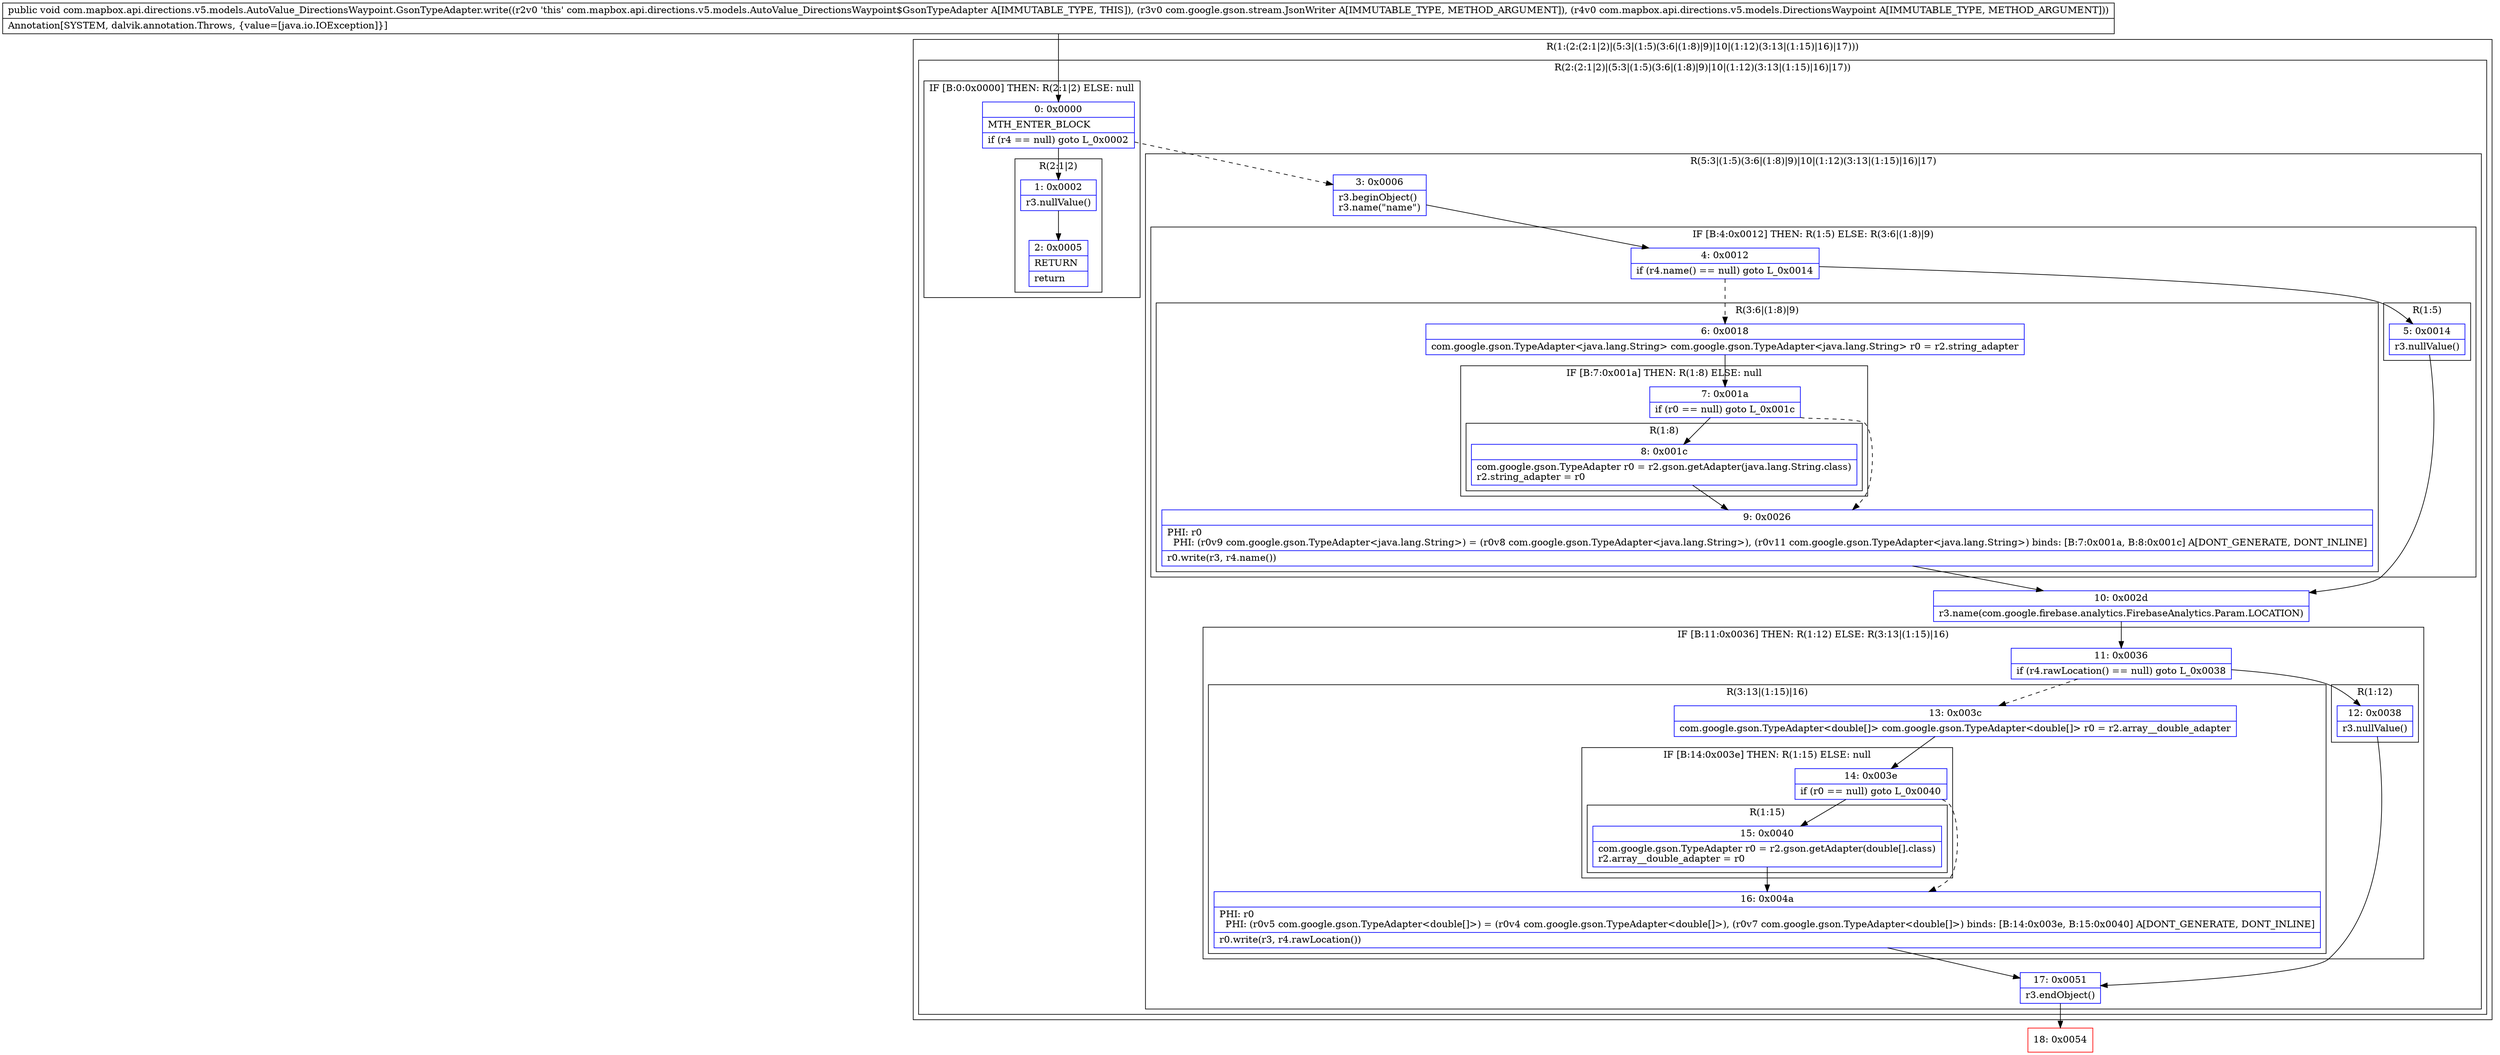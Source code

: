 digraph "CFG forcom.mapbox.api.directions.v5.models.AutoValue_DirectionsWaypoint.GsonTypeAdapter.write(Lcom\/google\/gson\/stream\/JsonWriter;Lcom\/mapbox\/api\/directions\/v5\/models\/DirectionsWaypoint;)V" {
subgraph cluster_Region_1959633989 {
label = "R(1:(2:(2:1|2)|(5:3|(1:5)(3:6|(1:8)|9)|10|(1:12)(3:13|(1:15)|16)|17)))";
node [shape=record,color=blue];
subgraph cluster_Region_1901019216 {
label = "R(2:(2:1|2)|(5:3|(1:5)(3:6|(1:8)|9)|10|(1:12)(3:13|(1:15)|16)|17))";
node [shape=record,color=blue];
subgraph cluster_IfRegion_432119075 {
label = "IF [B:0:0x0000] THEN: R(2:1|2) ELSE: null";
node [shape=record,color=blue];
Node_0 [shape=record,label="{0\:\ 0x0000|MTH_ENTER_BLOCK\l|if (r4 == null) goto L_0x0002\l}"];
subgraph cluster_Region_2141133052 {
label = "R(2:1|2)";
node [shape=record,color=blue];
Node_1 [shape=record,label="{1\:\ 0x0002|r3.nullValue()\l}"];
Node_2 [shape=record,label="{2\:\ 0x0005|RETURN\l|return\l}"];
}
}
subgraph cluster_Region_1718187206 {
label = "R(5:3|(1:5)(3:6|(1:8)|9)|10|(1:12)(3:13|(1:15)|16)|17)";
node [shape=record,color=blue];
Node_3 [shape=record,label="{3\:\ 0x0006|r3.beginObject()\lr3.name(\"name\")\l}"];
subgraph cluster_IfRegion_1831859611 {
label = "IF [B:4:0x0012] THEN: R(1:5) ELSE: R(3:6|(1:8)|9)";
node [shape=record,color=blue];
Node_4 [shape=record,label="{4\:\ 0x0012|if (r4.name() == null) goto L_0x0014\l}"];
subgraph cluster_Region_2022856088 {
label = "R(1:5)";
node [shape=record,color=blue];
Node_5 [shape=record,label="{5\:\ 0x0014|r3.nullValue()\l}"];
}
subgraph cluster_Region_2047433960 {
label = "R(3:6|(1:8)|9)";
node [shape=record,color=blue];
Node_6 [shape=record,label="{6\:\ 0x0018|com.google.gson.TypeAdapter\<java.lang.String\> com.google.gson.TypeAdapter\<java.lang.String\> r0 = r2.string_adapter\l}"];
subgraph cluster_IfRegion_150364236 {
label = "IF [B:7:0x001a] THEN: R(1:8) ELSE: null";
node [shape=record,color=blue];
Node_7 [shape=record,label="{7\:\ 0x001a|if (r0 == null) goto L_0x001c\l}"];
subgraph cluster_Region_859769693 {
label = "R(1:8)";
node [shape=record,color=blue];
Node_8 [shape=record,label="{8\:\ 0x001c|com.google.gson.TypeAdapter r0 = r2.gson.getAdapter(java.lang.String.class)\lr2.string_adapter = r0\l}"];
}
}
Node_9 [shape=record,label="{9\:\ 0x0026|PHI: r0 \l  PHI: (r0v9 com.google.gson.TypeAdapter\<java.lang.String\>) = (r0v8 com.google.gson.TypeAdapter\<java.lang.String\>), (r0v11 com.google.gson.TypeAdapter\<java.lang.String\>) binds: [B:7:0x001a, B:8:0x001c] A[DONT_GENERATE, DONT_INLINE]\l|r0.write(r3, r4.name())\l}"];
}
}
Node_10 [shape=record,label="{10\:\ 0x002d|r3.name(com.google.firebase.analytics.FirebaseAnalytics.Param.LOCATION)\l}"];
subgraph cluster_IfRegion_2135812750 {
label = "IF [B:11:0x0036] THEN: R(1:12) ELSE: R(3:13|(1:15)|16)";
node [shape=record,color=blue];
Node_11 [shape=record,label="{11\:\ 0x0036|if (r4.rawLocation() == null) goto L_0x0038\l}"];
subgraph cluster_Region_1387228901 {
label = "R(1:12)";
node [shape=record,color=blue];
Node_12 [shape=record,label="{12\:\ 0x0038|r3.nullValue()\l}"];
}
subgraph cluster_Region_1686482755 {
label = "R(3:13|(1:15)|16)";
node [shape=record,color=blue];
Node_13 [shape=record,label="{13\:\ 0x003c|com.google.gson.TypeAdapter\<double[]\> com.google.gson.TypeAdapter\<double[]\> r0 = r2.array__double_adapter\l}"];
subgraph cluster_IfRegion_281931619 {
label = "IF [B:14:0x003e] THEN: R(1:15) ELSE: null";
node [shape=record,color=blue];
Node_14 [shape=record,label="{14\:\ 0x003e|if (r0 == null) goto L_0x0040\l}"];
subgraph cluster_Region_1909020521 {
label = "R(1:15)";
node [shape=record,color=blue];
Node_15 [shape=record,label="{15\:\ 0x0040|com.google.gson.TypeAdapter r0 = r2.gson.getAdapter(double[].class)\lr2.array__double_adapter = r0\l}"];
}
}
Node_16 [shape=record,label="{16\:\ 0x004a|PHI: r0 \l  PHI: (r0v5 com.google.gson.TypeAdapter\<double[]\>) = (r0v4 com.google.gson.TypeAdapter\<double[]\>), (r0v7 com.google.gson.TypeAdapter\<double[]\>) binds: [B:14:0x003e, B:15:0x0040] A[DONT_GENERATE, DONT_INLINE]\l|r0.write(r3, r4.rawLocation())\l}"];
}
}
Node_17 [shape=record,label="{17\:\ 0x0051|r3.endObject()\l}"];
}
}
}
Node_18 [shape=record,color=red,label="{18\:\ 0x0054}"];
MethodNode[shape=record,label="{public void com.mapbox.api.directions.v5.models.AutoValue_DirectionsWaypoint.GsonTypeAdapter.write((r2v0 'this' com.mapbox.api.directions.v5.models.AutoValue_DirectionsWaypoint$GsonTypeAdapter A[IMMUTABLE_TYPE, THIS]), (r3v0 com.google.gson.stream.JsonWriter A[IMMUTABLE_TYPE, METHOD_ARGUMENT]), (r4v0 com.mapbox.api.directions.v5.models.DirectionsWaypoint A[IMMUTABLE_TYPE, METHOD_ARGUMENT]))  | Annotation[SYSTEM, dalvik.annotation.Throws, \{value=[java.io.IOException]\}]\l}"];
MethodNode -> Node_0;
Node_0 -> Node_1;
Node_0 -> Node_3[style=dashed];
Node_1 -> Node_2;
Node_3 -> Node_4;
Node_4 -> Node_5;
Node_4 -> Node_6[style=dashed];
Node_5 -> Node_10;
Node_6 -> Node_7;
Node_7 -> Node_8;
Node_7 -> Node_9[style=dashed];
Node_8 -> Node_9;
Node_9 -> Node_10;
Node_10 -> Node_11;
Node_11 -> Node_12;
Node_11 -> Node_13[style=dashed];
Node_12 -> Node_17;
Node_13 -> Node_14;
Node_14 -> Node_15;
Node_14 -> Node_16[style=dashed];
Node_15 -> Node_16;
Node_16 -> Node_17;
Node_17 -> Node_18;
}

